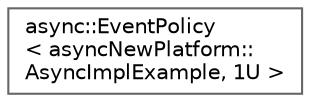digraph "Graphical Class Hierarchy"
{
 // LATEX_PDF_SIZE
  bgcolor="transparent";
  edge [fontname=Helvetica,fontsize=10,labelfontname=Helvetica,labelfontsize=10];
  node [fontname=Helvetica,fontsize=10,shape=box,height=0.2,width=0.4];
  rankdir="LR";
  Node0 [id="Node000000",label="async::EventPolicy\l\< asyncNewPlatform::\lAsyncImplExample, 1U \>",height=0.2,width=0.4,color="grey40", fillcolor="white", style="filled",URL="$d2/de9/classasync_1_1EventPolicy.html",tooltip=" "];
}
